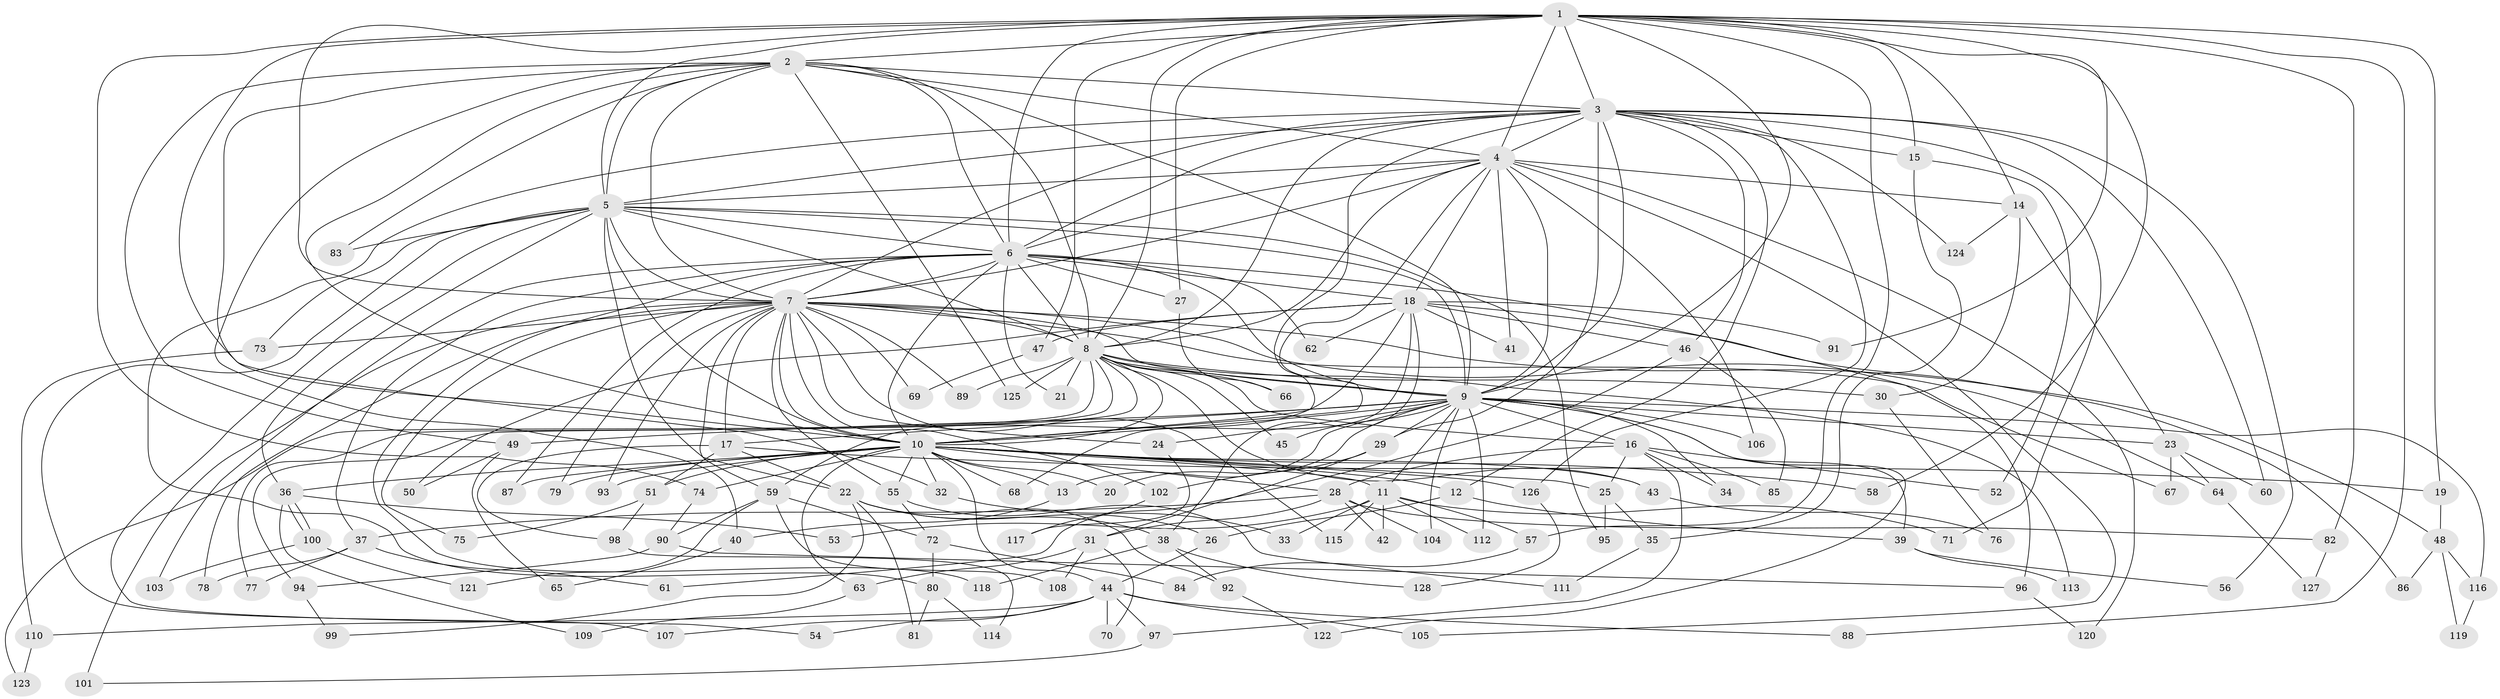 // coarse degree distribution, {22: 0.010309278350515464, 11: 0.010309278350515464, 18: 0.010309278350515464, 14: 0.010309278350515464, 17: 0.010309278350515464, 24: 0.020618556701030927, 19: 0.010309278350515464, 26: 0.010309278350515464, 9: 0.020618556701030927, 4: 0.14432989690721648, 3: 0.20618556701030927, 8: 0.020618556701030927, 5: 0.041237113402061855, 12: 0.010309278350515464, 2: 0.4329896907216495, 7: 0.010309278350515464, 10: 0.010309278350515464, 6: 0.010309278350515464}
// Generated by graph-tools (version 1.1) at 2025/23/03/03/25 07:23:35]
// undirected, 128 vertices, 281 edges
graph export_dot {
graph [start="1"]
  node [color=gray90,style=filled];
  1;
  2;
  3;
  4;
  5;
  6;
  7;
  8;
  9;
  10;
  11;
  12;
  13;
  14;
  15;
  16;
  17;
  18;
  19;
  20;
  21;
  22;
  23;
  24;
  25;
  26;
  27;
  28;
  29;
  30;
  31;
  32;
  33;
  34;
  35;
  36;
  37;
  38;
  39;
  40;
  41;
  42;
  43;
  44;
  45;
  46;
  47;
  48;
  49;
  50;
  51;
  52;
  53;
  54;
  55;
  56;
  57;
  58;
  59;
  60;
  61;
  62;
  63;
  64;
  65;
  66;
  67;
  68;
  69;
  70;
  71;
  72;
  73;
  74;
  75;
  76;
  77;
  78;
  79;
  80;
  81;
  82;
  83;
  84;
  85;
  86;
  87;
  88;
  89;
  90;
  91;
  92;
  93;
  94;
  95;
  96;
  97;
  98;
  99;
  100;
  101;
  102;
  103;
  104;
  105;
  106;
  107;
  108;
  109;
  110;
  111;
  112;
  113;
  114;
  115;
  116;
  117;
  118;
  119;
  120;
  121;
  122;
  123;
  124;
  125;
  126;
  127;
  128;
  1 -- 2;
  1 -- 3;
  1 -- 4;
  1 -- 5;
  1 -- 6;
  1 -- 7;
  1 -- 8;
  1 -- 9;
  1 -- 10;
  1 -- 14;
  1 -- 15;
  1 -- 19;
  1 -- 27;
  1 -- 47;
  1 -- 57;
  1 -- 58;
  1 -- 74;
  1 -- 82;
  1 -- 88;
  1 -- 91;
  2 -- 3;
  2 -- 4;
  2 -- 5;
  2 -- 6;
  2 -- 7;
  2 -- 8;
  2 -- 9;
  2 -- 10;
  2 -- 32;
  2 -- 40;
  2 -- 49;
  2 -- 83;
  2 -- 125;
  3 -- 4;
  3 -- 5;
  3 -- 6;
  3 -- 7;
  3 -- 8;
  3 -- 9;
  3 -- 10;
  3 -- 12;
  3 -- 15;
  3 -- 29;
  3 -- 46;
  3 -- 56;
  3 -- 60;
  3 -- 71;
  3 -- 80;
  3 -- 124;
  3 -- 126;
  4 -- 5;
  4 -- 6;
  4 -- 7;
  4 -- 8;
  4 -- 9;
  4 -- 10;
  4 -- 14;
  4 -- 18;
  4 -- 41;
  4 -- 105;
  4 -- 106;
  4 -- 120;
  5 -- 6;
  5 -- 7;
  5 -- 8;
  5 -- 9;
  5 -- 10;
  5 -- 22;
  5 -- 36;
  5 -- 54;
  5 -- 73;
  5 -- 83;
  5 -- 95;
  5 -- 107;
  6 -- 7;
  6 -- 8;
  6 -- 9;
  6 -- 10;
  6 -- 18;
  6 -- 21;
  6 -- 27;
  6 -- 37;
  6 -- 62;
  6 -- 87;
  6 -- 96;
  6 -- 103;
  6 -- 118;
  7 -- 8;
  7 -- 9;
  7 -- 10;
  7 -- 17;
  7 -- 24;
  7 -- 48;
  7 -- 55;
  7 -- 59;
  7 -- 64;
  7 -- 67;
  7 -- 69;
  7 -- 73;
  7 -- 75;
  7 -- 78;
  7 -- 79;
  7 -- 89;
  7 -- 93;
  7 -- 101;
  7 -- 102;
  7 -- 115;
  8 -- 9;
  8 -- 10;
  8 -- 16;
  8 -- 21;
  8 -- 30;
  8 -- 43;
  8 -- 45;
  8 -- 66;
  8 -- 77;
  8 -- 89;
  8 -- 94;
  8 -- 113;
  8 -- 123;
  8 -- 125;
  9 -- 10;
  9 -- 11;
  9 -- 13;
  9 -- 16;
  9 -- 17;
  9 -- 20;
  9 -- 23;
  9 -- 24;
  9 -- 29;
  9 -- 34;
  9 -- 39;
  9 -- 45;
  9 -- 49;
  9 -- 104;
  9 -- 106;
  9 -- 112;
  9 -- 116;
  9 -- 122;
  10 -- 11;
  10 -- 12;
  10 -- 13;
  10 -- 20;
  10 -- 25;
  10 -- 28;
  10 -- 32;
  10 -- 36;
  10 -- 43;
  10 -- 44;
  10 -- 51;
  10 -- 55;
  10 -- 58;
  10 -- 63;
  10 -- 68;
  10 -- 74;
  10 -- 79;
  10 -- 87;
  10 -- 93;
  10 -- 126;
  11 -- 33;
  11 -- 42;
  11 -- 53;
  11 -- 57;
  11 -- 71;
  11 -- 112;
  11 -- 115;
  12 -- 26;
  12 -- 39;
  13 -- 40;
  14 -- 23;
  14 -- 30;
  14 -- 124;
  15 -- 35;
  15 -- 52;
  16 -- 25;
  16 -- 28;
  16 -- 34;
  16 -- 52;
  16 -- 85;
  16 -- 97;
  17 -- 19;
  17 -- 22;
  17 -- 51;
  17 -- 98;
  18 -- 38;
  18 -- 41;
  18 -- 46;
  18 -- 47;
  18 -- 50;
  18 -- 59;
  18 -- 62;
  18 -- 68;
  18 -- 86;
  18 -- 91;
  19 -- 48;
  22 -- 26;
  22 -- 38;
  22 -- 81;
  22 -- 92;
  22 -- 99;
  23 -- 60;
  23 -- 64;
  23 -- 67;
  24 -- 117;
  25 -- 35;
  25 -- 95;
  26 -- 44;
  27 -- 66;
  28 -- 31;
  28 -- 37;
  28 -- 42;
  28 -- 82;
  28 -- 104;
  29 -- 31;
  29 -- 102;
  30 -- 76;
  31 -- 63;
  31 -- 70;
  31 -- 108;
  32 -- 33;
  35 -- 111;
  36 -- 53;
  36 -- 100;
  36 -- 100;
  36 -- 109;
  37 -- 61;
  37 -- 77;
  37 -- 78;
  38 -- 92;
  38 -- 118;
  38 -- 128;
  39 -- 56;
  39 -- 113;
  40 -- 65;
  43 -- 76;
  44 -- 54;
  44 -- 70;
  44 -- 88;
  44 -- 97;
  44 -- 105;
  44 -- 107;
  44 -- 110;
  46 -- 61;
  46 -- 85;
  47 -- 69;
  48 -- 86;
  48 -- 116;
  48 -- 119;
  49 -- 50;
  49 -- 65;
  51 -- 75;
  51 -- 98;
  55 -- 72;
  55 -- 111;
  57 -- 84;
  59 -- 72;
  59 -- 90;
  59 -- 108;
  59 -- 121;
  63 -- 109;
  64 -- 127;
  72 -- 80;
  72 -- 84;
  73 -- 110;
  74 -- 90;
  80 -- 81;
  80 -- 114;
  82 -- 127;
  90 -- 94;
  90 -- 96;
  92 -- 122;
  94 -- 99;
  96 -- 120;
  97 -- 101;
  98 -- 114;
  100 -- 103;
  100 -- 121;
  102 -- 117;
  110 -- 123;
  116 -- 119;
  126 -- 128;
}

